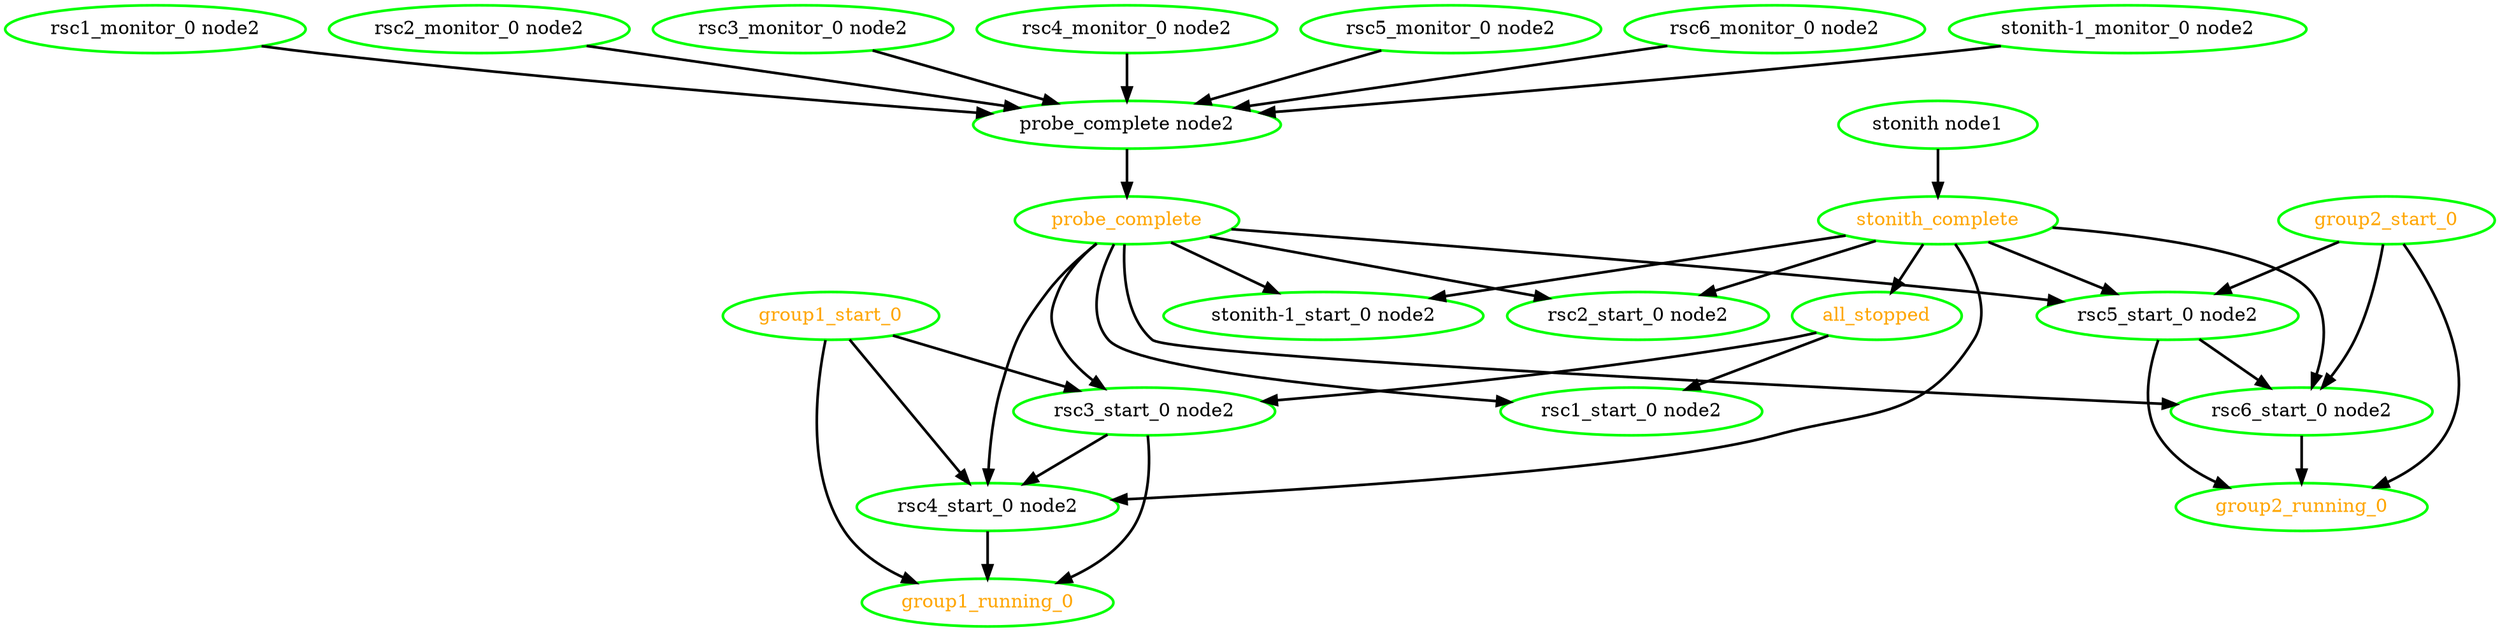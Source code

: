 digraph "g" {
"all_stopped" -> "rsc1_start_0 node2" [ style = bold]
"all_stopped" -> "rsc3_start_0 node2" [ style = bold]
"all_stopped" [ style=bold color="green" fontcolor="orange" ]
"group1_running_0" [ style=bold color="green" fontcolor="orange" ]
"group1_start_0" -> "group1_running_0" [ style = bold]
"group1_start_0" -> "rsc3_start_0 node2" [ style = bold]
"group1_start_0" -> "rsc4_start_0 node2" [ style = bold]
"group1_start_0" [ style=bold color="green" fontcolor="orange" ]
"group2_running_0" [ style=bold color="green" fontcolor="orange" ]
"group2_start_0" -> "group2_running_0" [ style = bold]
"group2_start_0" -> "rsc5_start_0 node2" [ style = bold]
"group2_start_0" -> "rsc6_start_0 node2" [ style = bold]
"group2_start_0" [ style=bold color="green" fontcolor="orange" ]
"probe_complete node2" -> "probe_complete" [ style = bold]
"probe_complete node2" [ style=bold color="green" fontcolor="black" ]
"probe_complete" -> "rsc1_start_0 node2" [ style = bold]
"probe_complete" -> "rsc2_start_0 node2" [ style = bold]
"probe_complete" -> "rsc3_start_0 node2" [ style = bold]
"probe_complete" -> "rsc4_start_0 node2" [ style = bold]
"probe_complete" -> "rsc5_start_0 node2" [ style = bold]
"probe_complete" -> "rsc6_start_0 node2" [ style = bold]
"probe_complete" -> "stonith-1_start_0 node2" [ style = bold]
"probe_complete" [ style=bold color="green" fontcolor="orange" ]
"rsc1_monitor_0 node2" -> "probe_complete node2" [ style = bold]
"rsc1_monitor_0 node2" [ style=bold color="green" fontcolor="black" ]
"rsc1_start_0 node2" [ style=bold color="green" fontcolor="black" ]
"rsc2_monitor_0 node2" -> "probe_complete node2" [ style = bold]
"rsc2_monitor_0 node2" [ style=bold color="green" fontcolor="black" ]
"rsc2_start_0 node2" [ style=bold color="green" fontcolor="black" ]
"rsc3_monitor_0 node2" -> "probe_complete node2" [ style = bold]
"rsc3_monitor_0 node2" [ style=bold color="green" fontcolor="black" ]
"rsc3_start_0 node2" -> "group1_running_0" [ style = bold]
"rsc3_start_0 node2" -> "rsc4_start_0 node2" [ style = bold]
"rsc3_start_0 node2" [ style=bold color="green" fontcolor="black" ]
"rsc4_monitor_0 node2" -> "probe_complete node2" [ style = bold]
"rsc4_monitor_0 node2" [ style=bold color="green" fontcolor="black" ]
"rsc4_start_0 node2" -> "group1_running_0" [ style = bold]
"rsc4_start_0 node2" [ style=bold color="green" fontcolor="black" ]
"rsc5_monitor_0 node2" -> "probe_complete node2" [ style = bold]
"rsc5_monitor_0 node2" [ style=bold color="green" fontcolor="black" ]
"rsc5_start_0 node2" -> "group2_running_0" [ style = bold]
"rsc5_start_0 node2" -> "rsc6_start_0 node2" [ style = bold]
"rsc5_start_0 node2" [ style=bold color="green" fontcolor="black" ]
"rsc6_monitor_0 node2" -> "probe_complete node2" [ style = bold]
"rsc6_monitor_0 node2" [ style=bold color="green" fontcolor="black" ]
"rsc6_start_0 node2" -> "group2_running_0" [ style = bold]
"rsc6_start_0 node2" [ style=bold color="green" fontcolor="black" ]
"stonith node1" -> "stonith_complete" [ style = bold]
"stonith node1" [ style=bold color="green" fontcolor="black" ]
"stonith-1_monitor_0 node2" -> "probe_complete node2" [ style = bold]
"stonith-1_monitor_0 node2" [ style=bold color="green" fontcolor="black" ]
"stonith-1_start_0 node2" [ style=bold color="green" fontcolor="black" ]
"stonith_complete" -> "all_stopped" [ style = bold]
"stonith_complete" -> "rsc2_start_0 node2" [ style = bold]
"stonith_complete" -> "rsc4_start_0 node2" [ style = bold]
"stonith_complete" -> "rsc5_start_0 node2" [ style = bold]
"stonith_complete" -> "rsc6_start_0 node2" [ style = bold]
"stonith_complete" -> "stonith-1_start_0 node2" [ style = bold]
"stonith_complete" [ style=bold color="green" fontcolor="orange" ]
}
